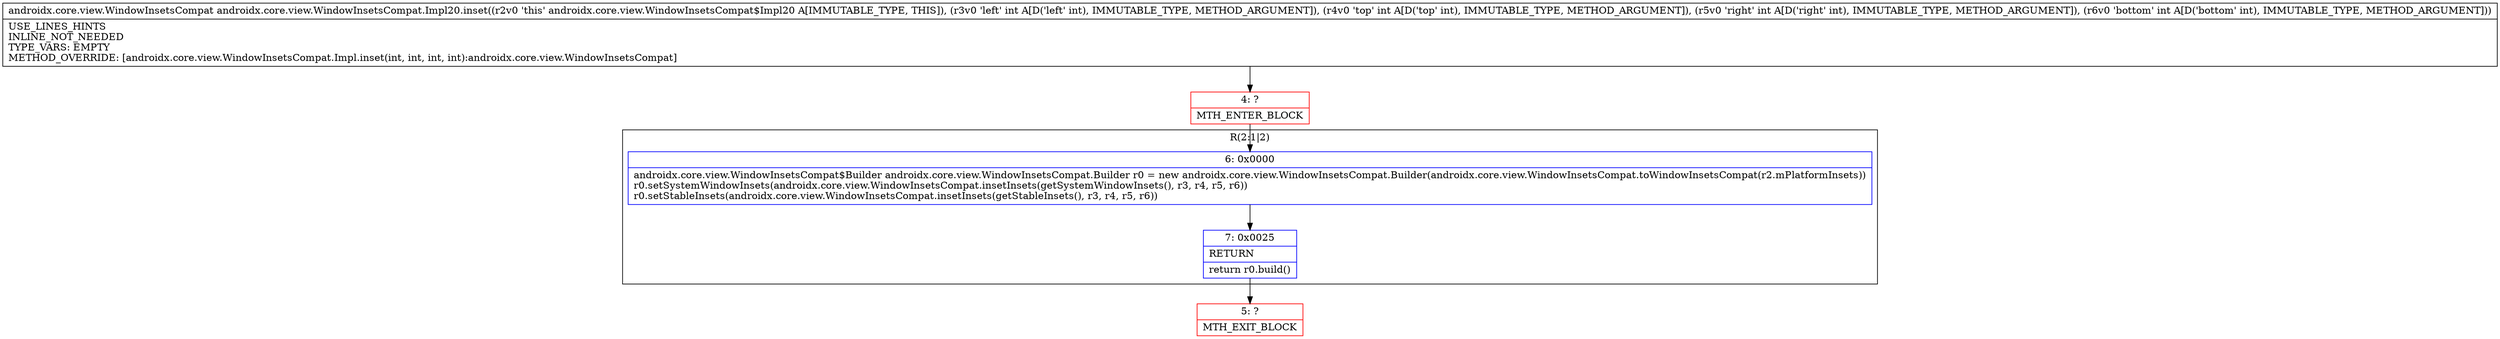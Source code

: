 digraph "CFG forandroidx.core.view.WindowInsetsCompat.Impl20.inset(IIII)Landroidx\/core\/view\/WindowInsetsCompat;" {
subgraph cluster_Region_933048386 {
label = "R(2:1|2)";
node [shape=record,color=blue];
Node_6 [shape=record,label="{6\:\ 0x0000|androidx.core.view.WindowInsetsCompat$Builder androidx.core.view.WindowInsetsCompat.Builder r0 = new androidx.core.view.WindowInsetsCompat.Builder(androidx.core.view.WindowInsetsCompat.toWindowInsetsCompat(r2.mPlatformInsets))\lr0.setSystemWindowInsets(androidx.core.view.WindowInsetsCompat.insetInsets(getSystemWindowInsets(), r3, r4, r5, r6))\lr0.setStableInsets(androidx.core.view.WindowInsetsCompat.insetInsets(getStableInsets(), r3, r4, r5, r6))\l}"];
Node_7 [shape=record,label="{7\:\ 0x0025|RETURN\l|return r0.build()\l}"];
}
Node_4 [shape=record,color=red,label="{4\:\ ?|MTH_ENTER_BLOCK\l}"];
Node_5 [shape=record,color=red,label="{5\:\ ?|MTH_EXIT_BLOCK\l}"];
MethodNode[shape=record,label="{androidx.core.view.WindowInsetsCompat androidx.core.view.WindowInsetsCompat.Impl20.inset((r2v0 'this' androidx.core.view.WindowInsetsCompat$Impl20 A[IMMUTABLE_TYPE, THIS]), (r3v0 'left' int A[D('left' int), IMMUTABLE_TYPE, METHOD_ARGUMENT]), (r4v0 'top' int A[D('top' int), IMMUTABLE_TYPE, METHOD_ARGUMENT]), (r5v0 'right' int A[D('right' int), IMMUTABLE_TYPE, METHOD_ARGUMENT]), (r6v0 'bottom' int A[D('bottom' int), IMMUTABLE_TYPE, METHOD_ARGUMENT]))  | USE_LINES_HINTS\lINLINE_NOT_NEEDED\lTYPE_VARS: EMPTY\lMETHOD_OVERRIDE: [androidx.core.view.WindowInsetsCompat.Impl.inset(int, int, int, int):androidx.core.view.WindowInsetsCompat]\l}"];
MethodNode -> Node_4;Node_6 -> Node_7;
Node_7 -> Node_5;
Node_4 -> Node_6;
}

